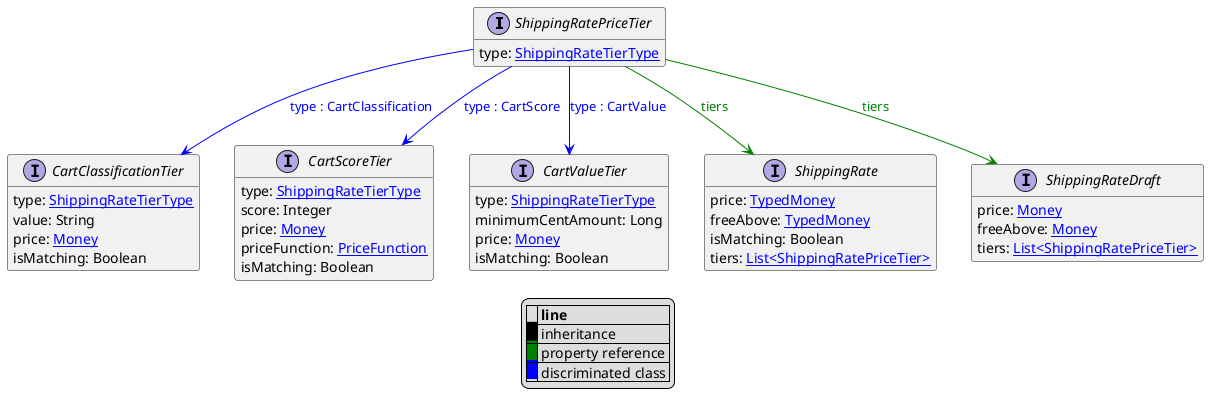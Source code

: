@startuml

hide empty fields
hide empty methods
legend
|= |= line |
|<back:black>   </back>| inheritance |
|<back:green>   </back>| property reference |
|<back:blue>   </back>| discriminated class |
endlegend
interface ShippingRatePriceTier [[ShippingRatePriceTier.svg]]  {
    type: [[ShippingRateTierType.svg ShippingRateTierType]]
}


interface CartClassificationTier [[CartClassificationTier.svg]]  {
    type: [[ShippingRateTierType.svg ShippingRateTierType]]
    value: String
    price: [[Money.svg Money]]
    isMatching: Boolean
}
interface CartScoreTier [[CartScoreTier.svg]]  {
    type: [[ShippingRateTierType.svg ShippingRateTierType]]
    score: Integer
    price: [[Money.svg Money]]
    priceFunction: [[PriceFunction.svg PriceFunction]]
    isMatching: Boolean
}
interface CartValueTier [[CartValueTier.svg]]  {
    type: [[ShippingRateTierType.svg ShippingRateTierType]]
    minimumCentAmount: Long
    price: [[Money.svg Money]]
    isMatching: Boolean
}
interface ShippingRate [[ShippingRate.svg]]  {
    price: [[TypedMoney.svg TypedMoney]]
    freeAbove: [[TypedMoney.svg TypedMoney]]
    isMatching: Boolean
    tiers: [[ShippingRatePriceTier.svg List<ShippingRatePriceTier>]]
}
interface ShippingRateDraft [[ShippingRateDraft.svg]]  {
    price: [[Money.svg Money]]
    freeAbove: [[Money.svg Money]]
    tiers: [[ShippingRatePriceTier.svg List<ShippingRatePriceTier>]]
}
ShippingRatePriceTier --> CartClassificationTier #blue;text:blue : "type : CartClassification"
ShippingRatePriceTier --> CartScoreTier #blue;text:blue : "type : CartScore"
ShippingRatePriceTier --> CartValueTier #blue;text:blue : "type : CartValue"
ShippingRatePriceTier --> ShippingRate #green;text:green : "tiers"
ShippingRatePriceTier --> ShippingRateDraft #green;text:green : "tiers"
@enduml
